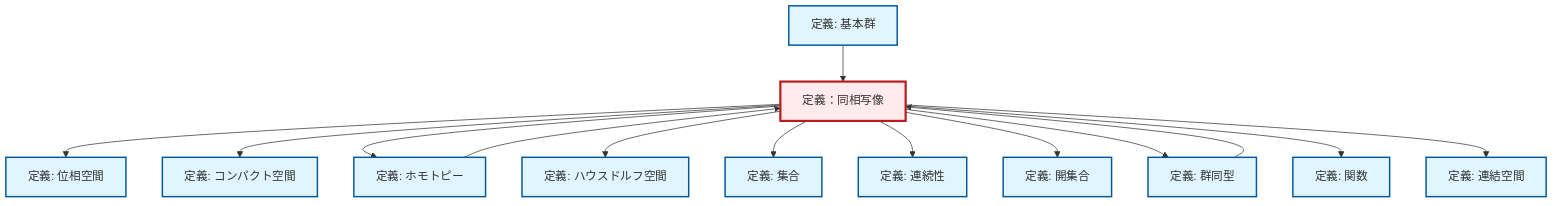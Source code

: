 graph TD
    classDef definition fill:#e1f5fe,stroke:#01579b,stroke-width:2px
    classDef theorem fill:#f3e5f5,stroke:#4a148c,stroke-width:2px
    classDef axiom fill:#fff3e0,stroke:#e65100,stroke-width:2px
    classDef example fill:#e8f5e9,stroke:#1b5e20,stroke-width:2px
    classDef current fill:#ffebee,stroke:#b71c1c,stroke-width:3px
    def-homeomorphism["定義：同相写像"]:::definition
    def-fundamental-group["定義: 基本群"]:::definition
    def-homotopy["定義: ホモトピー"]:::definition
    def-connected["定義: 連結空間"]:::definition
    def-function["定義: 関数"]:::definition
    def-hausdorff["定義: ハウスドルフ空間"]:::definition
    def-open-set["定義: 開集合"]:::definition
    def-compact["定義: コンパクト空間"]:::definition
    def-set["定義: 集合"]:::definition
    def-topological-space["定義: 位相空間"]:::definition
    def-continuity["定義: 連続性"]:::definition
    def-isomorphism["定義: 群同型"]:::definition
    def-isomorphism --> def-homeomorphism
    def-homeomorphism --> def-topological-space
    def-homeomorphism --> def-compact
    def-homeomorphism --> def-homotopy
    def-homeomorphism --> def-hausdorff
    def-homeomorphism --> def-set
    def-homeomorphism --> def-continuity
    def-homeomorphism --> def-open-set
    def-homeomorphism --> def-isomorphism
    def-fundamental-group --> def-homeomorphism
    def-homotopy --> def-homeomorphism
    def-homeomorphism --> def-function
    def-homeomorphism --> def-connected
    class def-homeomorphism current